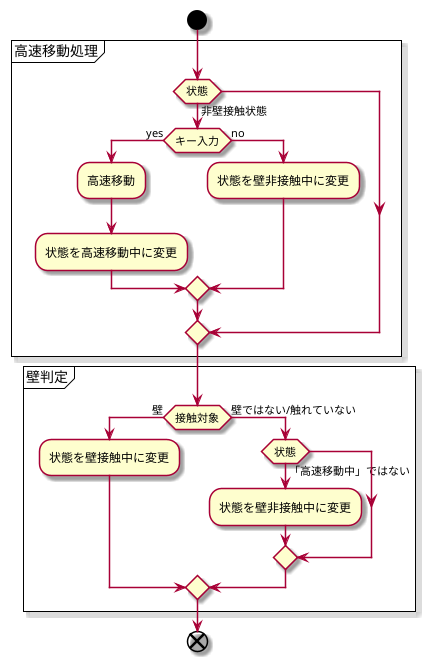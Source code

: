 @startuml
skin rose
start

partition 高速移動処理 {
  if (状態) then (非壁接触状態)
    if (キー入力) then (yes)
      :高速移動;
      :状態を高速移動中に変更;
    else (no)
      :状態を壁非接触中に変更;
    endif
  else
  endif
}

partition 壁判定 {
  if (接触対象) then (壁)
    :状態を壁接触中に変更;
  else (壁ではない/触れていない)
    if (状態) then (「高速移動中」ではない)
      :状態を壁非接触中に変更;
    endif
  endif
}
end
@enduml